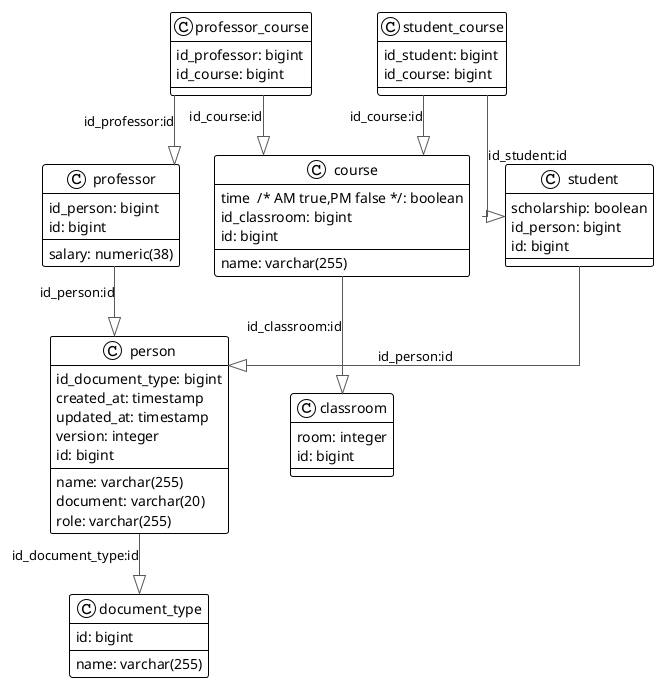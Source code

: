 @startuml

!theme plain
top to bottom direction
skinparam linetype ortho

class classroom {
   room: integer
   id: bigint
}
class course {
   name: varchar(255)
   time  /* AM true,PM false */: boolean
   id_classroom: bigint
   id: bigint
}
class document_type {
   name: varchar(255)
   id: bigint
}
class person {
   name: varchar(255)
   document: varchar(20)
   id_document_type: bigint
   created_at: timestamp
   updated_at: timestamp
   version: integer
   role: varchar(255)
   id: bigint
}
class professor {
   salary: numeric(38)
   id_person: bigint
   id: bigint
}
class professor_course {
   id_professor: bigint
   id_course: bigint
}
class student {
   scholarship: boolean
   id_person: bigint
   id: bigint
}
class student_course {
   id_student: bigint
   id_course: bigint
}

course            -[#595959,plain]-^  classroom        : "id_classroom:id"
person            -[#595959,plain]-^  document_type    : "id_document_type:id"
professor         -[#595959,plain]-^  person           : "id_person:id"
professor_course  -[#595959,plain]-^  course           : "id_course:id"
professor_course  -[#595959,plain]-^  professor        : "id_professor:id"
student           -[#595959,plain]-^  person           : "id_person:id"
student_course    -[#595959,plain]-^  course           : "id_course:id"
student_course    -[#595959,plain]-^  student          : "id_student:id"
@enduml
